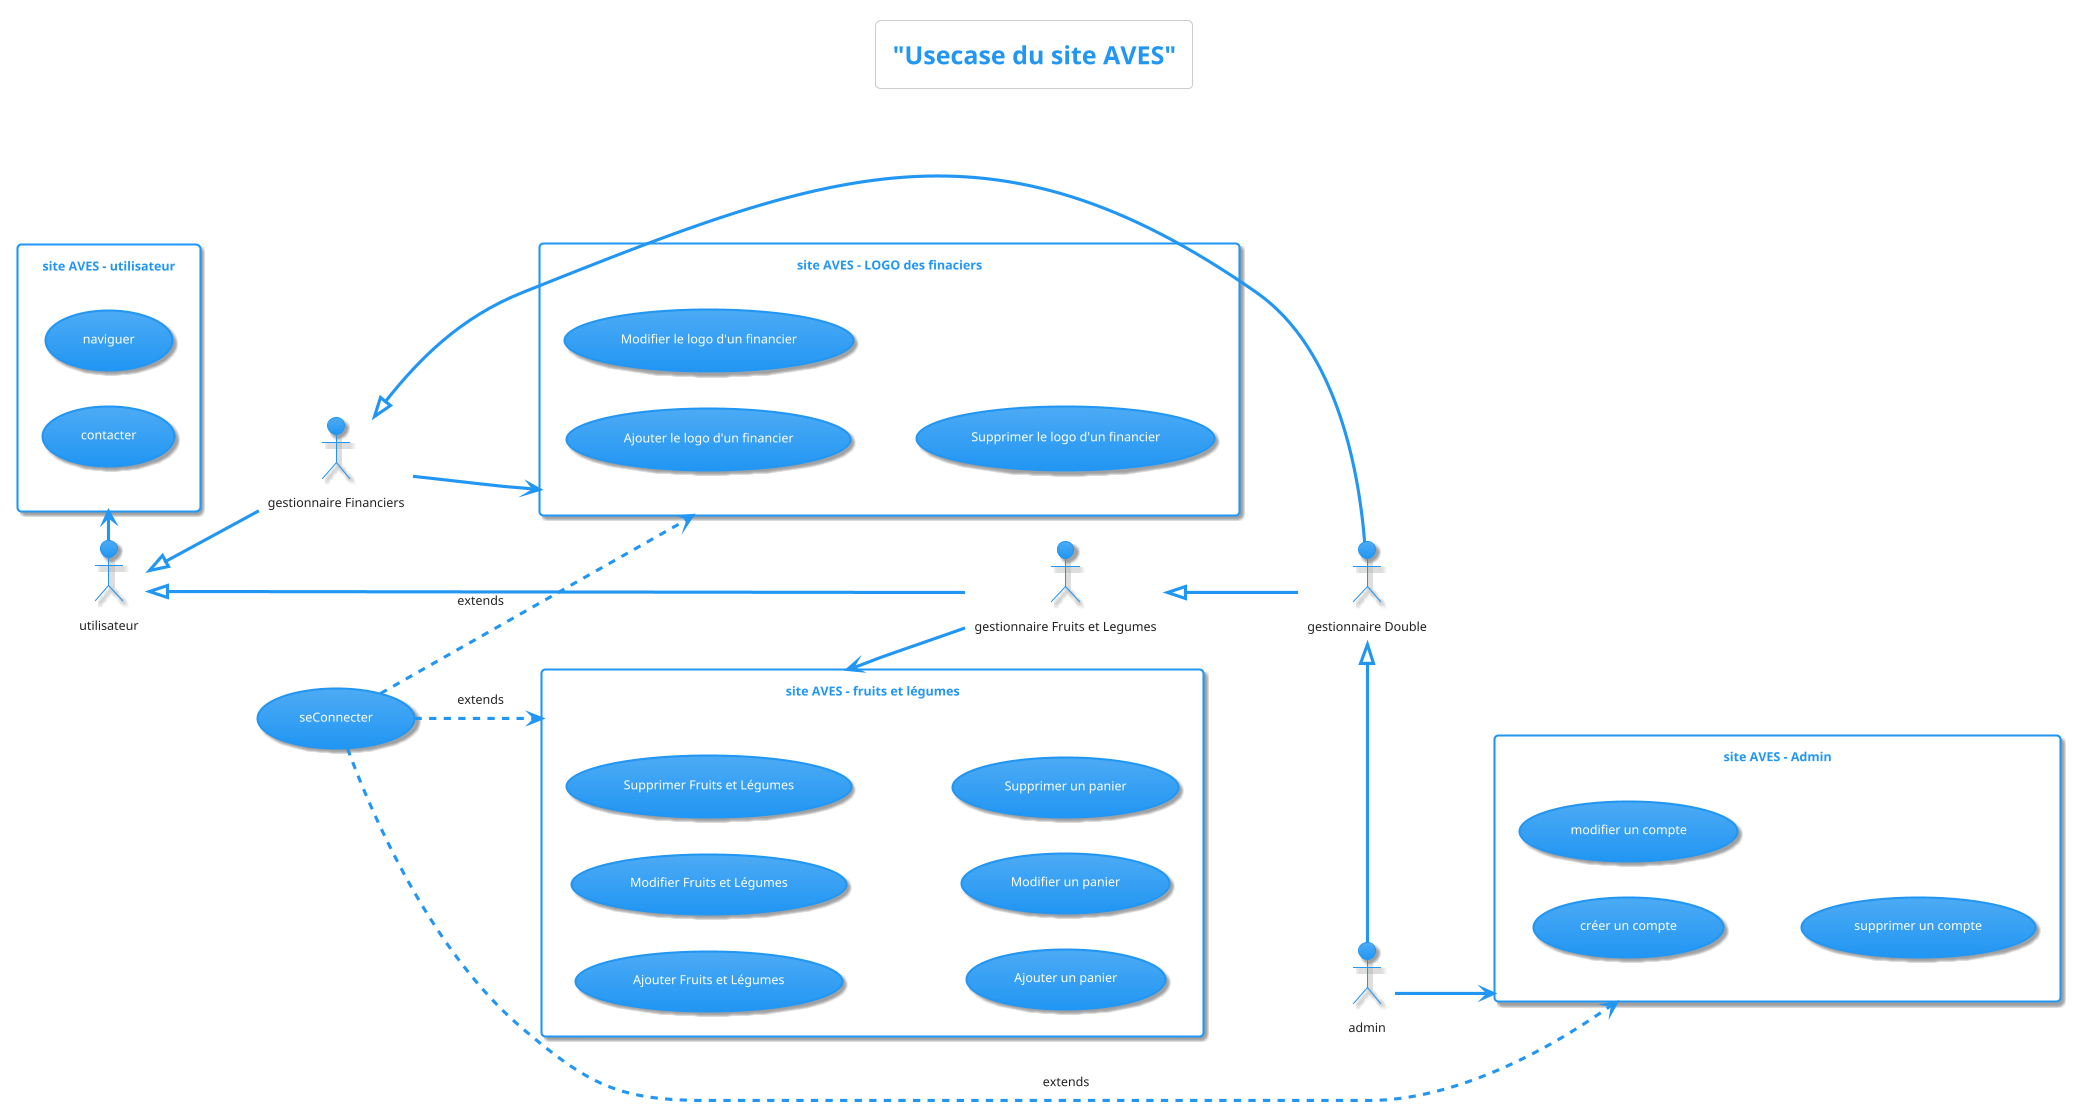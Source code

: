 @startuml usecase

!theme materia

title = "Usecase du site AVES"

left to right direction

actor admin as a
actor "gestionnaire Fruits et Legumes" as gfel
actor "gestionnaire Financiers" as gf
actor "gestionnaire Double" as gd
actor utilisateur as u

usecase seConnecter as co

rectangle "site AVES - utilisateur" as rectu {

    usecase naviguer as nav
    usecase contacter as cont

}

rectangle "site AVES - fruits et légumes" as rectfel {

    usecase "Ajouter Fruits et Légumes" as afel
    usecase "Modifier Fruits et Légumes" as mfel
    usecase "Supprimer Fruits et Légumes" as sfel
    usecase "Ajouter un panier" as apa
    usecase "Modifier un panier" as mpa
    usecase "Supprimer un panier" as spa

}

rectangle "site AVES - LOGO des finaciers" as rectlf {

    usecase "Ajouter le logo d'un financier" as alf
    usecase "Modifier le logo d'un financier" as mlf
    usecase "Supprimer le logo d'un financier" as slf

}

rectangle "site AVES - Admin" as recta {

    usecase "créer un compte" as ccompte
    usecase "modifier un compte" as mcompte
    usecase "supprimer un compte" as scompte

}

'  liens d'héritage
gd <|- a
gfel <|-- gd
gf <|-- gd
u <|-- gf
u <|-- gfel

'  attribution des usecase
u -right-> rectu
gfel -up-> rectfel
gf -down-> rectlf
a --> recta

co ..> recta : extends
co ..> rectfel : extends
co ..> rectlf : extends


@enduml